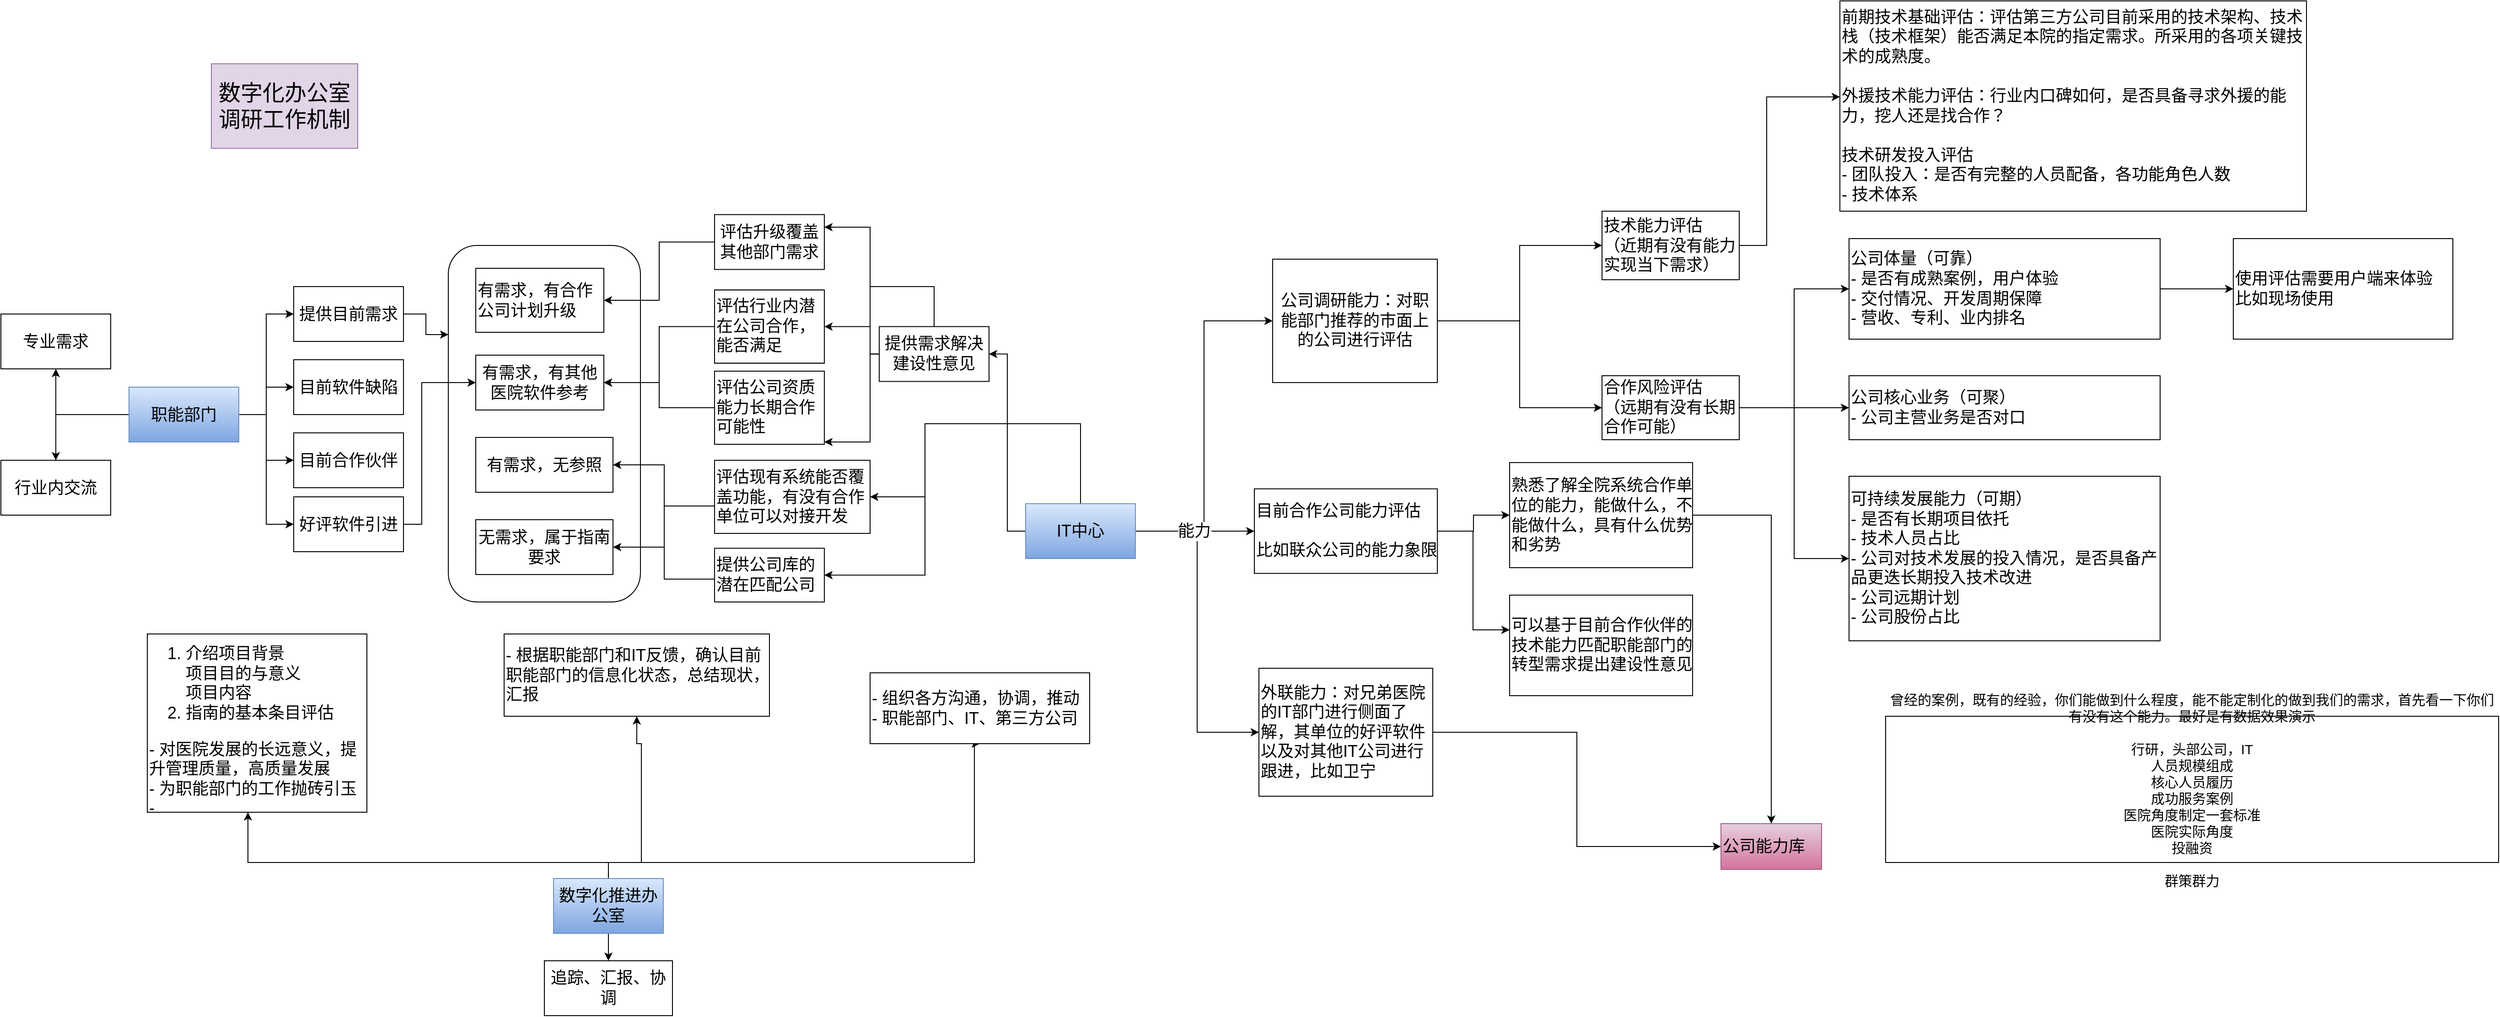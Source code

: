 <mxfile version="16.5.3" type="github">
  <diagram id="6M_3DbEyFA1FZBRwcw8G" name="Page-1">
    <mxGraphModel dx="2150" dy="1045" grid="1" gridSize="10" guides="1" tooltips="1" connect="1" arrows="1" fold="1" page="1" pageScale="1" pageWidth="827" pageHeight="1169" math="0" shadow="0">
      <root>
        <mxCell id="0" />
        <mxCell id="1" parent="0" />
        <mxCell id="uj3Y6mQmVN2Dnn5M9_Hd-3" value="" style="rounded=1;whiteSpace=wrap;html=1;" vertex="1" parent="1">
          <mxGeometry x="569" y="267.5" width="210" height="390" as="geometry" />
        </mxCell>
        <mxCell id="hiLATxAfCj0K_WwFSRv8-3" value="" style="edgeStyle=orthogonalEdgeStyle;rounded=0;orthogonalLoop=1;jettySize=auto;html=1;fontSize=18;" parent="1" source="hiLATxAfCj0K_WwFSRv8-1" target="hiLATxAfCj0K_WwFSRv8-2" edge="1">
          <mxGeometry relative="1" as="geometry" />
        </mxCell>
        <mxCell id="hiLATxAfCj0K_WwFSRv8-6" style="edgeStyle=orthogonalEdgeStyle;rounded=0;orthogonalLoop=1;jettySize=auto;html=1;entryX=0;entryY=0.5;entryDx=0;entryDy=0;fontSize=18;" parent="1" source="hiLATxAfCj0K_WwFSRv8-1" target="hiLATxAfCj0K_WwFSRv8-5" edge="1">
          <mxGeometry relative="1" as="geometry" />
        </mxCell>
        <mxCell id="hiLATxAfCj0K_WwFSRv8-9" style="edgeStyle=orthogonalEdgeStyle;rounded=0;orthogonalLoop=1;jettySize=auto;html=1;entryX=0;entryY=0.5;entryDx=0;entryDy=0;fontSize=18;" parent="1" source="hiLATxAfCj0K_WwFSRv8-1" target="hiLATxAfCj0K_WwFSRv8-8" edge="1">
          <mxGeometry relative="1" as="geometry" />
        </mxCell>
        <mxCell id="hiLATxAfCj0K_WwFSRv8-69" value="" style="edgeStyle=orthogonalEdgeStyle;rounded=0;orthogonalLoop=1;jettySize=auto;html=1;fontSize=18;" parent="1" source="hiLATxAfCj0K_WwFSRv8-1" target="hiLATxAfCj0K_WwFSRv8-68" edge="1">
          <mxGeometry relative="1" as="geometry" />
        </mxCell>
        <mxCell id="hiLATxAfCj0K_WwFSRv8-71" style="edgeStyle=orthogonalEdgeStyle;rounded=0;orthogonalLoop=1;jettySize=auto;html=1;entryX=0.5;entryY=0;entryDx=0;entryDy=0;fontSize=18;" parent="1" source="hiLATxAfCj0K_WwFSRv8-1" target="hiLATxAfCj0K_WwFSRv8-70" edge="1">
          <mxGeometry relative="1" as="geometry" />
        </mxCell>
        <mxCell id="hiLATxAfCj0K_WwFSRv8-77" style="edgeStyle=orthogonalEdgeStyle;rounded=0;orthogonalLoop=1;jettySize=auto;html=1;entryX=0;entryY=0.5;entryDx=0;entryDy=0;fontSize=18;" parent="1" source="hiLATxAfCj0K_WwFSRv8-1" target="hiLATxAfCj0K_WwFSRv8-76" edge="1">
          <mxGeometry relative="1" as="geometry" />
        </mxCell>
        <mxCell id="hiLATxAfCj0K_WwFSRv8-1" value="职能部门" style="rounded=0;whiteSpace=wrap;html=1;fontSize=18;" parent="1" vertex="1">
          <mxGeometry x="220" y="422.5" width="120" height="60" as="geometry" />
        </mxCell>
        <mxCell id="hiLATxAfCj0K_WwFSRv8-2" value="目前软件缺陷" style="rounded=0;whiteSpace=wrap;html=1;fontSize=18;" parent="1" vertex="1">
          <mxGeometry x="400" y="392.5" width="120" height="60" as="geometry" />
        </mxCell>
        <mxCell id="hiLATxAfCj0K_WwFSRv8-4" value="数字化办公室调研工作机制" style="rounded=0;whiteSpace=wrap;html=1;fontSize=24;strokeColor=#9673a6;fillColor=#e1d5e7;" parent="1" vertex="1">
          <mxGeometry x="310" y="68.75" width="160" height="92.5" as="geometry" />
        </mxCell>
        <mxCell id="uj3Y6mQmVN2Dnn5M9_Hd-4" value="" style="edgeStyle=orthogonalEdgeStyle;rounded=0;orthogonalLoop=1;jettySize=auto;html=1;entryX=0;entryY=0.25;entryDx=0;entryDy=0;" edge="1" parent="1" source="hiLATxAfCj0K_WwFSRv8-5" target="uj3Y6mQmVN2Dnn5M9_Hd-3">
          <mxGeometry relative="1" as="geometry" />
        </mxCell>
        <mxCell id="hiLATxAfCj0K_WwFSRv8-5" value="提供目前需求" style="rounded=0;whiteSpace=wrap;html=1;fontSize=18;" parent="1" vertex="1">
          <mxGeometry x="400" y="312.5" width="120" height="60" as="geometry" />
        </mxCell>
        <mxCell id="hiLATxAfCj0K_WwFSRv8-11" style="edgeStyle=orthogonalEdgeStyle;rounded=0;orthogonalLoop=1;jettySize=auto;html=1;entryX=1;entryY=0.5;entryDx=0;entryDy=0;fontSize=18;" parent="1" source="hiLATxAfCj0K_WwFSRv8-7" target="hiLATxAfCj0K_WwFSRv8-10" edge="1">
          <mxGeometry relative="1" as="geometry" />
        </mxCell>
        <mxCell id="hiLATxAfCj0K_WwFSRv8-37" style="edgeStyle=orthogonalEdgeStyle;rounded=0;orthogonalLoop=1;jettySize=auto;html=1;entryX=0;entryY=0.5;entryDx=0;entryDy=0;fontSize=18;" parent="1" source="hiLATxAfCj0K_WwFSRv8-7" target="hiLATxAfCj0K_WwFSRv8-34" edge="1">
          <mxGeometry relative="1" as="geometry" />
        </mxCell>
        <mxCell id="hiLATxAfCj0K_WwFSRv8-38" style="edgeStyle=orthogonalEdgeStyle;rounded=0;orthogonalLoop=1;jettySize=auto;html=1;entryX=0;entryY=0.5;entryDx=0;entryDy=0;fontSize=18;" parent="1" source="hiLATxAfCj0K_WwFSRv8-7" target="hiLATxAfCj0K_WwFSRv8-35" edge="1">
          <mxGeometry relative="1" as="geometry" />
        </mxCell>
        <mxCell id="hiLATxAfCj0K_WwFSRv8-39" style="edgeStyle=orthogonalEdgeStyle;rounded=0;orthogonalLoop=1;jettySize=auto;html=1;entryX=0;entryY=0.5;entryDx=0;entryDy=0;fontSize=18;" parent="1" source="hiLATxAfCj0K_WwFSRv8-7" target="hiLATxAfCj0K_WwFSRv8-36" edge="1">
          <mxGeometry relative="1" as="geometry" />
        </mxCell>
        <mxCell id="hiLATxAfCj0K_WwFSRv8-45" value="能力" style="edgeLabel;html=1;align=center;verticalAlign=middle;resizable=0;points=[];fontSize=18;" parent="hiLATxAfCj0K_WwFSRv8-39" vertex="1" connectable="0">
          <mxGeometry x="-0.641" relative="1" as="geometry">
            <mxPoint as="offset" />
          </mxGeometry>
        </mxCell>
        <mxCell id="hiLATxAfCj0K_WwFSRv8-7" value="IT中心" style="rounded=0;whiteSpace=wrap;html=1;fontSize=18;" parent="1" vertex="1">
          <mxGeometry x="1200" y="550" width="120" height="60" as="geometry" />
        </mxCell>
        <mxCell id="hiLATxAfCj0K_WwFSRv8-8" value="目前合作伙伴" style="rounded=0;whiteSpace=wrap;html=1;fontSize=18;" parent="1" vertex="1">
          <mxGeometry x="400" y="472.5" width="120" height="60" as="geometry" />
        </mxCell>
        <mxCell id="hiLATxAfCj0K_WwFSRv8-27" value="" style="edgeStyle=orthogonalEdgeStyle;rounded=0;orthogonalLoop=1;jettySize=auto;html=1;fontSize=18;" parent="1" source="hiLATxAfCj0K_WwFSRv8-10" target="hiLATxAfCj0K_WwFSRv8-26" edge="1">
          <mxGeometry relative="1" as="geometry">
            <Array as="points">
              <mxPoint x="1030" y="312.5" />
            </Array>
          </mxGeometry>
        </mxCell>
        <mxCell id="hiLATxAfCj0K_WwFSRv8-29" value="" style="edgeStyle=orthogonalEdgeStyle;rounded=0;orthogonalLoop=1;jettySize=auto;html=1;fontSize=18;" parent="1" source="hiLATxAfCj0K_WwFSRv8-10" target="hiLATxAfCj0K_WwFSRv8-28" edge="1">
          <mxGeometry relative="1" as="geometry">
            <Array as="points">
              <mxPoint x="1030" y="482.5" />
            </Array>
          </mxGeometry>
        </mxCell>
        <mxCell id="hiLATxAfCj0K_WwFSRv8-67" style="edgeStyle=orthogonalEdgeStyle;rounded=0;orthogonalLoop=1;jettySize=auto;html=1;fontSize=18;" parent="1" source="hiLATxAfCj0K_WwFSRv8-10" target="hiLATxAfCj0K_WwFSRv8-65" edge="1">
          <mxGeometry relative="1" as="geometry">
            <Array as="points">
              <mxPoint x="1030" y="247.5" />
            </Array>
          </mxGeometry>
        </mxCell>
        <mxCell id="hiLATxAfCj0K_WwFSRv8-10" value="提供需求解决建设性意见" style="rounded=0;whiteSpace=wrap;html=1;fontSize=18;" parent="1" vertex="1">
          <mxGeometry x="1040" y="356.25" width="120" height="60" as="geometry" />
        </mxCell>
        <mxCell id="hiLATxAfCj0K_WwFSRv8-15" value="&lt;div&gt;&lt;ol&gt;&lt;li&gt;&lt;span&gt;介绍项目背景&lt;br&gt;&lt;/span&gt;项目目的与意义&lt;br&gt;项目内容&lt;/li&gt;&lt;li&gt;指南的基本条目评估&lt;br&gt;&lt;/li&gt;&lt;/ol&gt;&lt;/div&gt;&lt;div&gt;&lt;span&gt;- 对医院发展的长远意义，提升管理质量，高质量发展&lt;/span&gt;&lt;br&gt;&lt;/div&gt;&lt;div&gt;&lt;span&gt;- 为职能部门的工作抛砖引玉&amp;nbsp;&lt;/span&gt;&lt;/div&gt;&lt;div&gt;-&amp;nbsp;&lt;span&gt;&lt;br&gt;&lt;/span&gt;&lt;/div&gt;" style="rounded=0;whiteSpace=wrap;html=1;fontSize=18;align=left;" parent="1" vertex="1">
          <mxGeometry x="240" y="692.5" width="240" height="195" as="geometry" />
        </mxCell>
        <mxCell id="hiLATxAfCj0K_WwFSRv8-17" style="edgeStyle=orthogonalEdgeStyle;rounded=0;orthogonalLoop=1;jettySize=auto;html=1;fontSize=18;" parent="1" source="hiLATxAfCj0K_WwFSRv8-16" target="hiLATxAfCj0K_WwFSRv8-15" edge="1">
          <mxGeometry relative="1" as="geometry">
            <Array as="points">
              <mxPoint x="744" y="942.5" />
              <mxPoint x="350" y="942.5" />
            </Array>
          </mxGeometry>
        </mxCell>
        <mxCell id="hiLATxAfCj0K_WwFSRv8-73" value="" style="edgeStyle=orthogonalEdgeStyle;rounded=0;orthogonalLoop=1;jettySize=auto;html=1;fontSize=18;" parent="1" source="hiLATxAfCj0K_WwFSRv8-16" target="hiLATxAfCj0K_WwFSRv8-72" edge="1">
          <mxGeometry relative="1" as="geometry" />
        </mxCell>
        <mxCell id="hiLATxAfCj0K_WwFSRv8-74" style="edgeStyle=orthogonalEdgeStyle;rounded=0;orthogonalLoop=1;jettySize=auto;html=1;entryX=0.5;entryY=1;entryDx=0;entryDy=0;fontSize=18;" parent="1" source="hiLATxAfCj0K_WwFSRv8-16" target="hiLATxAfCj0K_WwFSRv8-18" edge="1">
          <mxGeometry relative="1" as="geometry">
            <Array as="points">
              <mxPoint x="744" y="942.5" />
              <mxPoint x="780" y="942.5" />
              <mxPoint x="780" y="812.5" />
              <mxPoint x="775" y="812.5" />
            </Array>
          </mxGeometry>
        </mxCell>
        <mxCell id="hiLATxAfCj0K_WwFSRv8-75" style="edgeStyle=orthogonalEdgeStyle;rounded=0;orthogonalLoop=1;jettySize=auto;html=1;entryX=0.5;entryY=1;entryDx=0;entryDy=0;fontSize=18;" parent="1" source="hiLATxAfCj0K_WwFSRv8-16" target="hiLATxAfCj0K_WwFSRv8-19" edge="1">
          <mxGeometry relative="1" as="geometry">
            <Array as="points">
              <mxPoint x="744" y="942.5" />
              <mxPoint x="1144" y="942.5" />
            </Array>
          </mxGeometry>
        </mxCell>
        <mxCell id="hiLATxAfCj0K_WwFSRv8-16" value="数字化推进办公室" style="rounded=0;whiteSpace=wrap;html=1;fontSize=18;fillColor=#dae8fc;gradientColor=#7ea6e0;strokeColor=#6c8ebf;" parent="1" vertex="1">
          <mxGeometry x="684" y="960" width="120" height="60" as="geometry" />
        </mxCell>
        <mxCell id="hiLATxAfCj0K_WwFSRv8-18" value="- 根据职能部门和IT反馈，确认目前职能部门的信息化状态，总结现状，汇报" style="rounded=0;whiteSpace=wrap;html=1;fontSize=18;align=left;" parent="1" vertex="1">
          <mxGeometry x="630" y="692.5" width="290" height="90" as="geometry" />
        </mxCell>
        <mxCell id="hiLATxAfCj0K_WwFSRv8-19" value="&lt;div&gt;&lt;/div&gt;- 组织各方沟通，协调，推动&lt;br&gt;- &lt;span&gt;职能部门、IT、第三方公司&lt;br&gt;&lt;/span&gt;" style="rounded=0;whiteSpace=wrap;html=1;fontSize=18;align=left;" parent="1" vertex="1">
          <mxGeometry x="1030" y="735" width="240" height="77.5" as="geometry" />
        </mxCell>
        <mxCell id="hiLATxAfCj0K_WwFSRv8-20" value="有需求，无参照" style="rounded=0;whiteSpace=wrap;html=1;fontSize=18;" parent="1" vertex="1">
          <mxGeometry x="599" y="477.5" width="150" height="60" as="geometry" />
        </mxCell>
        <mxCell id="hiLATxAfCj0K_WwFSRv8-22" value="有需求，有合作公司计划升级" style="rounded=0;whiteSpace=wrap;html=1;fontSize=18;align=left;" parent="1" vertex="1">
          <mxGeometry x="599" y="292.5" width="140" height="70" as="geometry" />
        </mxCell>
        <mxCell id="hiLATxAfCj0K_WwFSRv8-24" value="无需求，属于指南要求" style="rounded=0;whiteSpace=wrap;html=1;fontSize=18;" parent="1" vertex="1">
          <mxGeometry x="599" y="567.5" width="150" height="60" as="geometry" />
        </mxCell>
        <mxCell id="uj3Y6mQmVN2Dnn5M9_Hd-7" style="edgeStyle=orthogonalEdgeStyle;rounded=0;orthogonalLoop=1;jettySize=auto;html=1;entryX=1;entryY=0.5;entryDx=0;entryDy=0;" edge="1" parent="1" source="hiLATxAfCj0K_WwFSRv8-26" target="hiLATxAfCj0K_WwFSRv8-30">
          <mxGeometry relative="1" as="geometry" />
        </mxCell>
        <mxCell id="hiLATxAfCj0K_WwFSRv8-26" value="评估行业内潜在公司合作，能否满足" style="rounded=0;whiteSpace=wrap;html=1;fontSize=18;" parent="1" vertex="1">
          <mxGeometry x="860" y="316.25" width="120" height="80" as="geometry" />
        </mxCell>
        <mxCell id="uj3Y6mQmVN2Dnn5M9_Hd-9" style="edgeStyle=orthogonalEdgeStyle;rounded=0;orthogonalLoop=1;jettySize=auto;html=1;entryX=1;entryY=0.5;entryDx=0;entryDy=0;" edge="1" parent="1" source="hiLATxAfCj0K_WwFSRv8-28" target="hiLATxAfCj0K_WwFSRv8-30">
          <mxGeometry relative="1" as="geometry" />
        </mxCell>
        <mxCell id="hiLATxAfCj0K_WwFSRv8-28" value="评估公司资质能力长期合作可能性" style="rounded=0;whiteSpace=wrap;html=1;fontSize=18;" parent="1" vertex="1">
          <mxGeometry x="860" y="405" width="120" height="80" as="geometry" />
        </mxCell>
        <mxCell id="hiLATxAfCj0K_WwFSRv8-30" value="有需求，有其他医院软件参考" style="rounded=0;whiteSpace=wrap;html=1;fontSize=18;" parent="1" vertex="1">
          <mxGeometry x="599" y="387.5" width="140" height="60" as="geometry" />
        </mxCell>
        <mxCell id="uj3Y6mQmVN2Dnn5M9_Hd-20" style="edgeStyle=orthogonalEdgeStyle;rounded=0;orthogonalLoop=1;jettySize=auto;html=1;entryX=1;entryY=0.5;entryDx=0;entryDy=0;fontSize=15;" edge="1" parent="1" source="hiLATxAfCj0K_WwFSRv8-32" target="hiLATxAfCj0K_WwFSRv8-24">
          <mxGeometry relative="1" as="geometry">
            <Array as="points">
              <mxPoint x="805" y="552.5" />
              <mxPoint x="805" y="597.5" />
            </Array>
          </mxGeometry>
        </mxCell>
        <mxCell id="hiLATxAfCj0K_WwFSRv8-32" value="评估现有系统能否覆盖功能，有没有合作单位可以对接开发" style="rounded=0;whiteSpace=wrap;html=1;fontSize=18;" parent="1" vertex="1">
          <mxGeometry x="860" y="502.5" width="170" height="80" as="geometry" />
        </mxCell>
        <mxCell id="hiLATxAfCj0K_WwFSRv8-41" value="" style="edgeStyle=orthogonalEdgeStyle;rounded=0;orthogonalLoop=1;jettySize=auto;html=1;fontSize=18;exitX=1;exitY=0.5;exitDx=0;exitDy=0;" parent="1" source="hiLATxAfCj0K_WwFSRv8-46" target="hiLATxAfCj0K_WwFSRv8-40" edge="1">
          <mxGeometry relative="1" as="geometry">
            <Array as="points">
              <mxPoint x="2010" y="268" />
              <mxPoint x="2010" y="105" />
            </Array>
          </mxGeometry>
        </mxCell>
        <mxCell id="hiLATxAfCj0K_WwFSRv8-49" style="edgeStyle=orthogonalEdgeStyle;rounded=0;orthogonalLoop=1;jettySize=auto;html=1;entryX=0;entryY=0.5;entryDx=0;entryDy=0;fontSize=18;" parent="1" source="hiLATxAfCj0K_WwFSRv8-34" target="hiLATxAfCj0K_WwFSRv8-46" edge="1">
          <mxGeometry relative="1" as="geometry" />
        </mxCell>
        <mxCell id="hiLATxAfCj0K_WwFSRv8-50" style="edgeStyle=orthogonalEdgeStyle;rounded=0;orthogonalLoop=1;jettySize=auto;html=1;entryX=0;entryY=0.5;entryDx=0;entryDy=0;fontSize=18;" parent="1" source="hiLATxAfCj0K_WwFSRv8-34" target="hiLATxAfCj0K_WwFSRv8-47" edge="1">
          <mxGeometry relative="1" as="geometry" />
        </mxCell>
        <mxCell id="hiLATxAfCj0K_WwFSRv8-34" value="&lt;span style=&quot;text-align: left&quot;&gt;公司调研能力：对职能部门推荐的市面上的公司&lt;/span&gt;进行评估" style="rounded=0;whiteSpace=wrap;html=1;fontSize=18;" parent="1" vertex="1">
          <mxGeometry x="1470" y="282.5" width="180" height="135" as="geometry" />
        </mxCell>
        <mxCell id="hiLATxAfCj0K_WwFSRv8-59" value="" style="edgeStyle=orthogonalEdgeStyle;rounded=0;orthogonalLoop=1;jettySize=auto;html=1;fontSize=18;" parent="1" source="hiLATxAfCj0K_WwFSRv8-35" target="hiLATxAfCj0K_WwFSRv8-58" edge="1">
          <mxGeometry relative="1" as="geometry">
            <Array as="points">
              <mxPoint x="1689" y="580" />
              <mxPoint x="1689" y="688" />
            </Array>
          </mxGeometry>
        </mxCell>
        <mxCell id="hiLATxAfCj0K_WwFSRv8-61" style="edgeStyle=orthogonalEdgeStyle;rounded=0;orthogonalLoop=1;jettySize=auto;html=1;entryX=0;entryY=0.5;entryDx=0;entryDy=0;fontSize=18;" parent="1" source="hiLATxAfCj0K_WwFSRv8-35" target="hiLATxAfCj0K_WwFSRv8-60" edge="1">
          <mxGeometry relative="1" as="geometry" />
        </mxCell>
        <mxCell id="hiLATxAfCj0K_WwFSRv8-35" value="目前合作公司能力评估&lt;br&gt;&lt;br&gt;比如联众公司的能力象限" style="rounded=0;whiteSpace=wrap;html=1;fontSize=18;align=left;" parent="1" vertex="1">
          <mxGeometry x="1450" y="533.75" width="200" height="92.5" as="geometry" />
        </mxCell>
        <mxCell id="hiLATxAfCj0K_WwFSRv8-63" style="edgeStyle=orthogonalEdgeStyle;rounded=0;orthogonalLoop=1;jettySize=auto;html=1;entryX=0;entryY=0.5;entryDx=0;entryDy=0;fontSize=18;" parent="1" source="hiLATxAfCj0K_WwFSRv8-36" target="hiLATxAfCj0K_WwFSRv8-62" edge="1">
          <mxGeometry relative="1" as="geometry" />
        </mxCell>
        <mxCell id="hiLATxAfCj0K_WwFSRv8-36" value="外联能力：对兄弟医院的IT部门进行侧面了解，其单位的好评软件以及对其他IT公司进行跟进，比如卫宁" style="rounded=0;whiteSpace=wrap;html=1;fontSize=18;align=left;" parent="1" vertex="1">
          <mxGeometry x="1455" y="730" width="190" height="140" as="geometry" />
        </mxCell>
        <mxCell id="hiLATxAfCj0K_WwFSRv8-40" value="前期技术基础评估：评估第三方公司目前采用的技术架构、技术栈（技术框架）能否满足本院的指定需求。所采用的各项关键技术的成熟度。&lt;br&gt;&lt;br&gt;外援技术能力评估：行业内口碑如何，是否具备寻求外援的能力，挖人还是找合作？&lt;br&gt;&lt;br&gt;技术研发投入评估&lt;br&gt;- 团队投入：是否有完整的人员配备，各功能角色人数&lt;br&gt;- 技术体系" style="rounded=0;whiteSpace=wrap;html=1;fontSize=18;align=left;" parent="1" vertex="1">
          <mxGeometry x="2090" width="510" height="230" as="geometry" />
        </mxCell>
        <mxCell id="hiLATxAfCj0K_WwFSRv8-46" value="技术能力评估&lt;br&gt;（近期有没有能力实现当下需求）" style="rounded=0;whiteSpace=wrap;html=1;fontSize=18;align=left;" parent="1" vertex="1">
          <mxGeometry x="1830" y="230" width="150" height="75" as="geometry" />
        </mxCell>
        <mxCell id="hiLATxAfCj0K_WwFSRv8-52" style="edgeStyle=orthogonalEdgeStyle;rounded=0;orthogonalLoop=1;jettySize=auto;html=1;entryX=0;entryY=0.5;entryDx=0;entryDy=0;fontSize=18;" parent="1" source="hiLATxAfCj0K_WwFSRv8-47" target="hiLATxAfCj0K_WwFSRv8-48" edge="1">
          <mxGeometry relative="1" as="geometry" />
        </mxCell>
        <mxCell id="hiLATxAfCj0K_WwFSRv8-56" style="edgeStyle=orthogonalEdgeStyle;rounded=0;orthogonalLoop=1;jettySize=auto;html=1;entryX=0;entryY=0.5;entryDx=0;entryDy=0;fontSize=18;" parent="1" source="hiLATxAfCj0K_WwFSRv8-47" target="hiLATxAfCj0K_WwFSRv8-54" edge="1">
          <mxGeometry relative="1" as="geometry" />
        </mxCell>
        <mxCell id="hiLATxAfCj0K_WwFSRv8-57" style="edgeStyle=orthogonalEdgeStyle;rounded=0;orthogonalLoop=1;jettySize=auto;html=1;entryX=0;entryY=0.5;entryDx=0;entryDy=0;fontSize=18;" parent="1" source="hiLATxAfCj0K_WwFSRv8-47" target="hiLATxAfCj0K_WwFSRv8-55" edge="1">
          <mxGeometry relative="1" as="geometry" />
        </mxCell>
        <mxCell id="hiLATxAfCj0K_WwFSRv8-47" value="合作风险评估&lt;br&gt;（远期有没有长期合作可能）" style="rounded=0;whiteSpace=wrap;html=1;fontSize=18;align=left;" parent="1" vertex="1">
          <mxGeometry x="1830" y="410" width="150" height="70" as="geometry" />
        </mxCell>
        <mxCell id="uj3Y6mQmVN2Dnn5M9_Hd-2" value="" style="edgeStyle=orthogonalEdgeStyle;rounded=0;orthogonalLoop=1;jettySize=auto;html=1;" edge="1" parent="1" source="hiLATxAfCj0K_WwFSRv8-48" target="uj3Y6mQmVN2Dnn5M9_Hd-1">
          <mxGeometry relative="1" as="geometry" />
        </mxCell>
        <mxCell id="hiLATxAfCj0K_WwFSRv8-48" value="公司体量（可靠）&lt;br&gt;- 是否有成熟案例，用户体验&lt;br&gt;- 交付情况、开发周期保障&lt;br&gt;- 营收、专利、业内排名" style="rounded=0;whiteSpace=wrap;html=1;fontSize=18;align=left;" parent="1" vertex="1">
          <mxGeometry x="2100" y="260" width="340" height="110" as="geometry" />
        </mxCell>
        <mxCell id="hiLATxAfCj0K_WwFSRv8-54" value="公司核心业务（可聚）&lt;br&gt;- 公司主营业务是否对口" style="rounded=0;whiteSpace=wrap;html=1;fontSize=18;align=left;" parent="1" vertex="1">
          <mxGeometry x="2100" y="410" width="340" height="70" as="geometry" />
        </mxCell>
        <mxCell id="hiLATxAfCj0K_WwFSRv8-55" value="可持续发展能力（可期）&lt;br&gt;- 是否有长期项目依托&lt;br&gt;- 技术人员占比&lt;br&gt;- 公司对技术发展的投入情况，是否具备产品更迭长期投入技术改进&lt;br&gt;- 公司远期计划&lt;br&gt;- 公司股份占比&lt;br&gt;" style="rounded=0;whiteSpace=wrap;html=1;fontSize=18;align=left;" parent="1" vertex="1">
          <mxGeometry x="2100" y="520" width="340" height="180" as="geometry" />
        </mxCell>
        <mxCell id="hiLATxAfCj0K_WwFSRv8-58" value="可以基于目前合作伙伴的技术能力匹配职能部门的转型需求提出建设性意见" style="rounded=0;whiteSpace=wrap;html=1;fontSize=18;align=left;" parent="1" vertex="1">
          <mxGeometry x="1729" y="650" width="200" height="110" as="geometry" />
        </mxCell>
        <mxCell id="hiLATxAfCj0K_WwFSRv8-64" style="edgeStyle=orthogonalEdgeStyle;rounded=0;orthogonalLoop=1;jettySize=auto;html=1;entryX=0.5;entryY=0;entryDx=0;entryDy=0;fontSize=18;" parent="1" source="hiLATxAfCj0K_WwFSRv8-60" target="hiLATxAfCj0K_WwFSRv8-62" edge="1">
          <mxGeometry relative="1" as="geometry" />
        </mxCell>
        <mxCell id="hiLATxAfCj0K_WwFSRv8-60" value="熟悉了解全院系统合作单位的能力，能做什么，不能做什么，具有什么优势和劣势" style="rounded=0;whiteSpace=wrap;html=1;fontSize=18;align=left;" parent="1" vertex="1">
          <mxGeometry x="1729" y="505" width="200" height="115" as="geometry" />
        </mxCell>
        <mxCell id="hiLATxAfCj0K_WwFSRv8-62" value="公司能力库" style="rounded=0;whiteSpace=wrap;html=1;fontSize=18;align=left;fillColor=#e6d0de;strokeColor=#996185;gradientColor=#d5739d;" parent="1" vertex="1">
          <mxGeometry x="1960" y="900" width="110" height="50" as="geometry" />
        </mxCell>
        <mxCell id="uj3Y6mQmVN2Dnn5M9_Hd-8" style="edgeStyle=orthogonalEdgeStyle;rounded=0;orthogonalLoop=1;jettySize=auto;html=1;entryX=1;entryY=0.5;entryDx=0;entryDy=0;" edge="1" parent="1" source="hiLATxAfCj0K_WwFSRv8-65" target="hiLATxAfCj0K_WwFSRv8-22">
          <mxGeometry relative="1" as="geometry" />
        </mxCell>
        <mxCell id="hiLATxAfCj0K_WwFSRv8-65" value="&lt;span&gt;评估升级覆盖其他部门需求&lt;/span&gt;" style="rounded=0;whiteSpace=wrap;html=1;fontSize=18;" parent="1" vertex="1">
          <mxGeometry x="860" y="233.75" width="120" height="60" as="geometry" />
        </mxCell>
        <mxCell id="hiLATxAfCj0K_WwFSRv8-68" value="专业需求" style="rounded=0;whiteSpace=wrap;html=1;fontSize=18;" parent="1" vertex="1">
          <mxGeometry x="80" y="342.5" width="120" height="60" as="geometry" />
        </mxCell>
        <mxCell id="hiLATxAfCj0K_WwFSRv8-70" value="行业内交流" style="rounded=0;whiteSpace=wrap;html=1;fontSize=18;" parent="1" vertex="1">
          <mxGeometry x="80" y="502.5" width="120" height="60" as="geometry" />
        </mxCell>
        <mxCell id="hiLATxAfCj0K_WwFSRv8-72" value="追踪、汇报、协调" style="rounded=0;whiteSpace=wrap;html=1;fontSize=18;" parent="1" vertex="1">
          <mxGeometry x="674" y="1050" width="140" height="60" as="geometry" />
        </mxCell>
        <mxCell id="uj3Y6mQmVN2Dnn5M9_Hd-5" style="edgeStyle=orthogonalEdgeStyle;rounded=0;orthogonalLoop=1;jettySize=auto;html=1;entryX=0;entryY=0.5;entryDx=0;entryDy=0;" edge="1" parent="1" source="hiLATxAfCj0K_WwFSRv8-76" target="hiLATxAfCj0K_WwFSRv8-30">
          <mxGeometry relative="1" as="geometry">
            <Array as="points">
              <mxPoint x="540" y="572.5" />
              <mxPoint x="540" y="417.5" />
            </Array>
          </mxGeometry>
        </mxCell>
        <mxCell id="hiLATxAfCj0K_WwFSRv8-76" value="好评软件引进" style="rounded=0;whiteSpace=wrap;html=1;fontSize=18;" parent="1" vertex="1">
          <mxGeometry x="400" y="542.5" width="120" height="60" as="geometry" />
        </mxCell>
        <mxCell id="hiLATxAfCj0K_WwFSRv8-79" value="职能部门" style="rounded=0;whiteSpace=wrap;html=1;fontSize=18;fillColor=#dae8fc;gradientColor=#7ea6e0;strokeColor=#6c8ebf;" parent="1" vertex="1">
          <mxGeometry x="220" y="422.5" width="120" height="60" as="geometry" />
        </mxCell>
        <mxCell id="uj3Y6mQmVN2Dnn5M9_Hd-17" style="edgeStyle=orthogonalEdgeStyle;rounded=0;orthogonalLoop=1;jettySize=auto;html=1;entryX=1;entryY=0.5;entryDx=0;entryDy=0;fontSize=15;" edge="1" parent="1" source="hiLATxAfCj0K_WwFSRv8-80" target="uj3Y6mQmVN2Dnn5M9_Hd-10">
          <mxGeometry relative="1" as="geometry">
            <Array as="points">
              <mxPoint x="1090" y="462.5" />
              <mxPoint x="1090" y="628.5" />
            </Array>
          </mxGeometry>
        </mxCell>
        <mxCell id="uj3Y6mQmVN2Dnn5M9_Hd-18" style="edgeStyle=orthogonalEdgeStyle;rounded=0;orthogonalLoop=1;jettySize=auto;html=1;entryX=1;entryY=0.5;entryDx=0;entryDy=0;fontSize=15;" edge="1" parent="1" source="hiLATxAfCj0K_WwFSRv8-80" target="hiLATxAfCj0K_WwFSRv8-32">
          <mxGeometry relative="1" as="geometry">
            <Array as="points">
              <mxPoint x="1090" y="462.5" />
              <mxPoint x="1090" y="542.5" />
            </Array>
          </mxGeometry>
        </mxCell>
        <mxCell id="hiLATxAfCj0K_WwFSRv8-80" value="IT中心" style="rounded=0;whiteSpace=wrap;html=1;fontSize=18;fillColor=#dae8fc;gradientColor=#7ea6e0;strokeColor=#6c8ebf;" parent="1" vertex="1">
          <mxGeometry x="1200" y="550" width="120" height="60" as="geometry" />
        </mxCell>
        <mxCell id="uj3Y6mQmVN2Dnn5M9_Hd-1" value="使用评估需要用户端来体验&lt;br&gt;比如现场使用" style="rounded=0;whiteSpace=wrap;html=1;fontSize=18;align=left;" vertex="1" parent="1">
          <mxGeometry x="2520" y="260" width="240" height="110" as="geometry" />
        </mxCell>
        <mxCell id="uj3Y6mQmVN2Dnn5M9_Hd-11" style="edgeStyle=orthogonalEdgeStyle;rounded=0;orthogonalLoop=1;jettySize=auto;html=1;entryX=1;entryY=0.5;entryDx=0;entryDy=0;" edge="1" parent="1" source="uj3Y6mQmVN2Dnn5M9_Hd-10" target="hiLATxAfCj0K_WwFSRv8-20">
          <mxGeometry relative="1" as="geometry">
            <Array as="points">
              <mxPoint x="805" y="632.5" />
              <mxPoint x="805" y="507.5" />
            </Array>
          </mxGeometry>
        </mxCell>
        <mxCell id="uj3Y6mQmVN2Dnn5M9_Hd-10" value="提供公司库的潜在匹配公司" style="rounded=0;whiteSpace=wrap;html=1;fontSize=18;align=left;" vertex="1" parent="1">
          <mxGeometry x="860" y="598.75" width="120" height="58.75" as="geometry" />
        </mxCell>
        <mxCell id="uj3Y6mQmVN2Dnn5M9_Hd-15" value="&lt;font style=&quot;font-size: 15px&quot;&gt;曾经的案例，既有的经验，你们能做到什么程度，能不能定制化的做到我们的需求，首先看一下你们有没有这个能力。最好是有数据效果演示&lt;br&gt;&lt;br&gt;行研，头部公司，IT&lt;br&gt;人员规模组成&lt;br&gt;核心人员履历&lt;br&gt;成功服务案例&lt;br&gt;医院角度制定一套标准&lt;br&gt;医院实际角度&lt;br&gt;投融资&lt;br&gt;&lt;br&gt;群策群力&lt;br&gt;&lt;/font&gt;" style="rounded=0;whiteSpace=wrap;html=1;" vertex="1" parent="1">
          <mxGeometry x="2140" y="782.5" width="670" height="160" as="geometry" />
        </mxCell>
        <mxCell id="uj3Y6mQmVN2Dnn5M9_Hd-21" value="评估现有系统能否覆盖功能，有没有合作单位可以对接开发" style="rounded=0;whiteSpace=wrap;html=1;fontSize=18;align=left;" vertex="1" parent="1">
          <mxGeometry x="860" y="502.5" width="170" height="80" as="geometry" />
        </mxCell>
        <mxCell id="uj3Y6mQmVN2Dnn5M9_Hd-22" value="评估公司资质能力长期合作可能性" style="rounded=0;whiteSpace=wrap;html=1;fontSize=18;align=left;" vertex="1" parent="1">
          <mxGeometry x="860" y="405" width="120" height="80" as="geometry" />
        </mxCell>
        <mxCell id="uj3Y6mQmVN2Dnn5M9_Hd-23" value="评估行业内潜在公司合作，能否满足" style="rounded=0;whiteSpace=wrap;html=1;fontSize=18;align=left;" vertex="1" parent="1">
          <mxGeometry x="860" y="316.25" width="120" height="80" as="geometry" />
        </mxCell>
      </root>
    </mxGraphModel>
  </diagram>
</mxfile>
